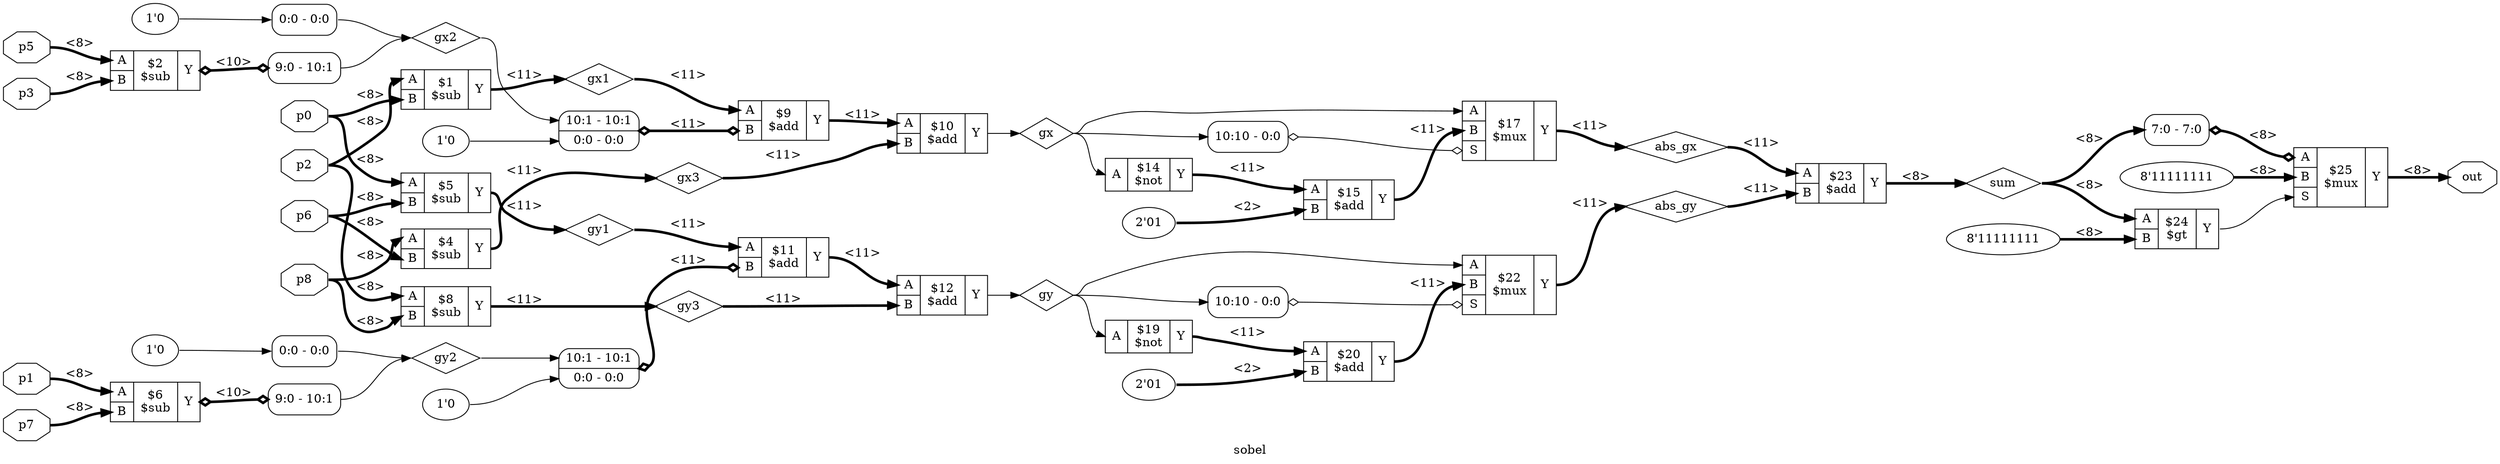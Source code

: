 digraph "sobel" {
label="sobel";
rankdir="LR";
remincross=true;
n2 [ shape=octagon, label="p0", color="black", fontcolor="black" ];
n3 [ shape=octagon, label="p1", color="black", fontcolor="black" ];
n4 [ shape=octagon, label="p2", color="black", fontcolor="black" ];
n5 [ shape=octagon, label="p3", color="black", fontcolor="black" ];
n6 [ shape=octagon, label="p5", color="black", fontcolor="black" ];
n7 [ shape=octagon, label="p6", color="black", fontcolor="black" ];
n8 [ shape=octagon, label="p7", color="black", fontcolor="black" ];
n9 [ shape=octagon, label="p8", color="black", fontcolor="black" ];
n10 [ shape=octagon, label="out", color="black", fontcolor="black" ];
n11 [ shape=diamond, label="gx", color="black", fontcolor="black" ];
n12 [ shape=diamond, label="gy", color="black", fontcolor="black" ];
n13 [ shape=diamond, label="gx1", color="black", fontcolor="black" ];
n14 [ shape=diamond, label="gx2", color="black", fontcolor="black" ];
n15 [ shape=diamond, label="gx3", color="black", fontcolor="black" ];
n16 [ shape=diamond, label="gy1", color="black", fontcolor="black" ];
n17 [ shape=diamond, label="gy2", color="black", fontcolor="black" ];
n18 [ shape=diamond, label="gy3", color="black", fontcolor="black" ];
n19 [ shape=diamond, label="abs_gx", color="black", fontcolor="black" ];
n20 [ shape=diamond, label="abs_gy", color="black", fontcolor="black" ];
n21 [ shape=diamond, label="sum", color="black", fontcolor="black" ];
c32 [ shape=record, label="{{<p29> A|<p30> B}|$1\n$sub|{<p31> Y}}" ];
c33 [ shape=record, label="{{<p29> A|<p30> B}|$2\n$sub|{<p31> Y}}" ];
x0 [ shape=record, style=rounded, label="<s0> 9:0 - 10:1 " ];
c33:p31:e -> x0:w [arrowhead=odiamond, arrowtail=odiamond, dir=both, color="black", style="setlinewidth(3)", label="<10>"];
c34 [ shape=record, label="{{<p29> A|<p30> B}|$4\n$sub|{<p31> Y}}" ];
c35 [ shape=record, label="{{<p29> A|<p30> B}|$5\n$sub|{<p31> Y}}" ];
c36 [ shape=record, label="{{<p29> A|<p30> B}|$6\n$sub|{<p31> Y}}" ];
x1 [ shape=record, style=rounded, label="<s0> 9:0 - 10:1 " ];
c36:p31:e -> x1:w [arrowhead=odiamond, arrowtail=odiamond, dir=both, color="black", style="setlinewidth(3)", label="<10>"];
c37 [ shape=record, label="{{<p29> A|<p30> B}|$8\n$sub|{<p31> Y}}" ];
v3 [ label="1'0" ];
c38 [ shape=record, label="{{<p29> A|<p30> B}|$9\n$add|{<p31> Y}}" ];
x2 [ shape=record, style=rounded, label="<s1> 10:1 - 10:1 |<s0> 0:0 - 0:0 " ];
x2:e -> c38:p30:w [arrowhead=odiamond, arrowtail=odiamond, dir=both, color="black", style="setlinewidth(3)", label="<11>"];
c39 [ shape=record, label="{{<p29> A|<p30> B}|$10\n$add|{<p31> Y}}" ];
v5 [ label="1'0" ];
c40 [ shape=record, label="{{<p29> A|<p30> B}|$11\n$add|{<p31> Y}}" ];
x4 [ shape=record, style=rounded, label="<s1> 10:1 - 10:1 |<s0> 0:0 - 0:0 " ];
x4:e -> c40:p30:w [arrowhead=odiamond, arrowtail=odiamond, dir=both, color="black", style="setlinewidth(3)", label="<11>"];
c41 [ shape=record, label="{{<p29> A|<p30> B}|$12\n$add|{<p31> Y}}" ];
c42 [ shape=record, label="{{<p29> A}|$14\n$not|{<p31> Y}}" ];
v6 [ label="2'01" ];
c43 [ shape=record, label="{{<p29> A|<p30> B}|$15\n$add|{<p31> Y}}" ];
c45 [ shape=record, label="{{<p29> A|<p30> B|<p44> S}|$17\n$mux|{<p31> Y}}" ];
x7 [ shape=record, style=rounded, label="<s0> 10:10 - 0:0 " ];
x7:e -> c45:p44:w [arrowhead=odiamond, arrowtail=odiamond, dir=both, color="black", label=""];
c46 [ shape=record, label="{{<p29> A}|$19\n$not|{<p31> Y}}" ];
v8 [ label="2'01" ];
c47 [ shape=record, label="{{<p29> A|<p30> B}|$20\n$add|{<p31> Y}}" ];
c48 [ shape=record, label="{{<p29> A|<p30> B|<p44> S}|$22\n$mux|{<p31> Y}}" ];
x9 [ shape=record, style=rounded, label="<s0> 10:10 - 0:0 " ];
x9:e -> c48:p44:w [arrowhead=odiamond, arrowtail=odiamond, dir=both, color="black", label=""];
c49 [ shape=record, label="{{<p29> A|<p30> B}|$23\n$add|{<p31> Y}}" ];
v10 [ label="8'11111111" ];
c50 [ shape=record, label="{{<p29> A|<p30> B}|$24\n$gt|{<p31> Y}}" ];
v12 [ label="8'11111111" ];
c51 [ shape=record, label="{{<p29> A|<p30> B|<p44> S}|$25\n$mux|{<p31> Y}}" ];
x11 [ shape=record, style=rounded, label="<s0> 7:0 - 7:0 " ];
x11:e -> c51:p29:w [arrowhead=odiamond, arrowtail=odiamond, dir=both, color="black", style="setlinewidth(3)", label="<8>"];
v13 [ label="1'0" ];
x14 [ shape=record, style=rounded, label="<s0> 0:0 - 0:0 " ];
v15 [ label="1'0" ];
x16 [ shape=record, style=rounded, label="<s0> 0:0 - 0:0 " ];
c51:p31:e -> n10:w [color="black", style="setlinewidth(3)", label="<8>"];
c39:p31:e -> n11:w [color="black", label=""];
n11:e -> c42:p29:w [color="black", label=""];
n11:e -> c45:p29:w [color="black", label=""];
n11:e -> x7:s0:w [color="black", label=""];
c41:p31:e -> n12:w [color="black", label=""];
n12:e -> c46:p29:w [color="black", label=""];
n12:e -> c48:p29:w [color="black", label=""];
n12:e -> x9:s0:w [color="black", label=""];
c32:p31:e -> n13:w [color="black", style="setlinewidth(3)", label="<11>"];
n13:e -> c38:p29:w [color="black", style="setlinewidth(3)", label="<11>"];
x0:s0:e -> n14:w [color="black", label=""];
x14:s0:e -> n14:w [color="black", label=""];
n14:e -> x2:s1:w [color="black", label=""];
c34:p31:e -> n15:w [color="black", style="setlinewidth(3)", label="<11>"];
n15:e -> c39:p30:w [color="black", style="setlinewidth(3)", label="<11>"];
c35:p31:e -> n16:w [color="black", style="setlinewidth(3)", label="<11>"];
n16:e -> c40:p29:w [color="black", style="setlinewidth(3)", label="<11>"];
x16:s0:e -> n17:w [color="black", label=""];
x1:s0:e -> n17:w [color="black", label=""];
n17:e -> x4:s1:w [color="black", label=""];
c37:p31:e -> n18:w [color="black", style="setlinewidth(3)", label="<11>"];
n18:e -> c41:p30:w [color="black", style="setlinewidth(3)", label="<11>"];
c45:p31:e -> n19:w [color="black", style="setlinewidth(3)", label="<11>"];
n19:e -> c49:p29:w [color="black", style="setlinewidth(3)", label="<11>"];
n2:e -> c32:p30:w [color="black", style="setlinewidth(3)", label="<8>"];
n2:e -> c35:p29:w [color="black", style="setlinewidth(3)", label="<8>"];
c48:p31:e -> n20:w [color="black", style="setlinewidth(3)", label="<11>"];
n20:e -> c49:p30:w [color="black", style="setlinewidth(3)", label="<11>"];
c49:p31:e -> n21:w [color="black", style="setlinewidth(3)", label="<8>"];
n21:e -> c50:p29:w [color="black", style="setlinewidth(3)", label="<8>"];
n21:e -> x11:s0:w [color="black", style="setlinewidth(3)", label="<8>"];
c38:p31:e -> c39:p29:w [color="black", style="setlinewidth(3)", label="<11>"];
c40:p31:e -> c41:p29:w [color="black", style="setlinewidth(3)", label="<11>"];
c42:p31:e -> c43:p29:w [color="black", style="setlinewidth(3)", label="<11>"];
c43:p31:e -> c45:p30:w [color="black", style="setlinewidth(3)", label="<11>"];
c46:p31:e -> c47:p29:w [color="black", style="setlinewidth(3)", label="<11>"];
c47:p31:e -> c48:p30:w [color="black", style="setlinewidth(3)", label="<11>"];
c50:p31:e -> c51:p44:w [color="black", label=""];
n3:e -> c36:p29:w [color="black", style="setlinewidth(3)", label="<8>"];
n4:e -> c32:p29:w [color="black", style="setlinewidth(3)", label="<8>"];
n4:e -> c37:p29:w [color="black", style="setlinewidth(3)", label="<8>"];
n5:e -> c33:p30:w [color="black", style="setlinewidth(3)", label="<8>"];
n6:e -> c33:p29:w [color="black", style="setlinewidth(3)", label="<8>"];
n7:e -> c34:p30:w [color="black", style="setlinewidth(3)", label="<8>"];
n7:e -> c35:p30:w [color="black", style="setlinewidth(3)", label="<8>"];
n8:e -> c36:p30:w [color="black", style="setlinewidth(3)", label="<8>"];
n9:e -> c34:p29:w [color="black", style="setlinewidth(3)", label="<8>"];
n9:e -> c37:p30:w [color="black", style="setlinewidth(3)", label="<8>"];
v10:e -> c50:p30:w [color="black", style="setlinewidth(3)", label="<8>"];
v12:e -> c51:p30:w [color="black", style="setlinewidth(3)", label="<8>"];
v13:e -> x14:w [color="black", label=""];
v15:e -> x16:w [color="black", label=""];
v3:e -> x2:s0:w [color="black", label=""];
v5:e -> x4:s0:w [color="black", label=""];
v6:e -> c43:p30:w [color="black", style="setlinewidth(3)", label="<2>"];
v8:e -> c47:p30:w [color="black", style="setlinewidth(3)", label="<2>"];
}
